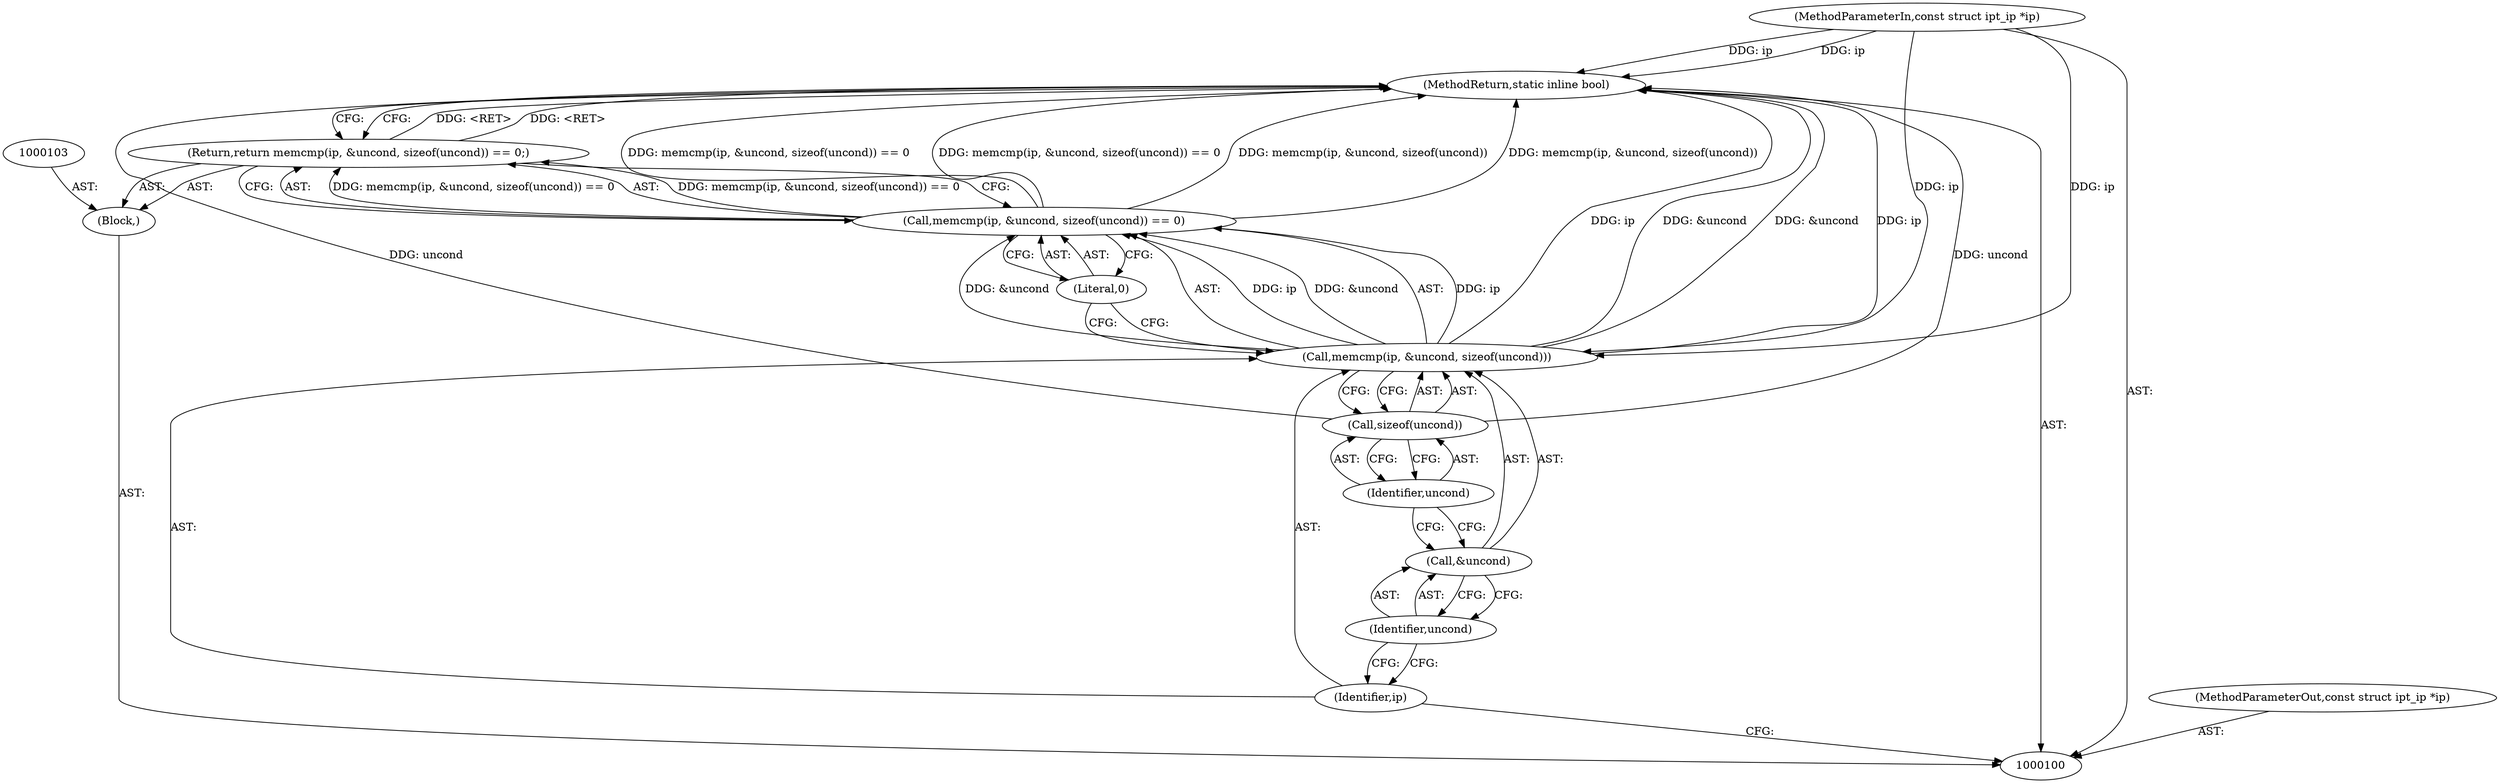 digraph "1_linux_54d83fc74aa9ec72794373cb47432c5f7fb1a309_7" {
"1000113" [label="(MethodReturn,static inline bool)"];
"1000101" [label="(MethodParameterIn,const struct ipt_ip *ip)"];
"1000139" [label="(MethodParameterOut,const struct ipt_ip *ip)"];
"1000102" [label="(Block,)"];
"1000104" [label="(Return,return memcmp(ip, &uncond, sizeof(uncond)) == 0;)"];
"1000107" [label="(Identifier,ip)"];
"1000108" [label="(Call,&uncond)"];
"1000109" [label="(Identifier,uncond)"];
"1000110" [label="(Call,sizeof(uncond))"];
"1000111" [label="(Identifier,uncond)"];
"1000112" [label="(Literal,0)"];
"1000105" [label="(Call,memcmp(ip, &uncond, sizeof(uncond)) == 0)"];
"1000106" [label="(Call,memcmp(ip, &uncond, sizeof(uncond)))"];
"1000113" -> "1000100"  [label="AST: "];
"1000113" -> "1000104"  [label="CFG: "];
"1000106" -> "1000113"  [label="DDG: &uncond"];
"1000106" -> "1000113"  [label="DDG: ip"];
"1000105" -> "1000113"  [label="DDG: memcmp(ip, &uncond, sizeof(uncond)) == 0"];
"1000105" -> "1000113"  [label="DDG: memcmp(ip, &uncond, sizeof(uncond))"];
"1000110" -> "1000113"  [label="DDG: uncond"];
"1000101" -> "1000113"  [label="DDG: ip"];
"1000104" -> "1000113"  [label="DDG: <RET>"];
"1000101" -> "1000100"  [label="AST: "];
"1000101" -> "1000113"  [label="DDG: ip"];
"1000101" -> "1000106"  [label="DDG: ip"];
"1000139" -> "1000100"  [label="AST: "];
"1000102" -> "1000100"  [label="AST: "];
"1000103" -> "1000102"  [label="AST: "];
"1000104" -> "1000102"  [label="AST: "];
"1000104" -> "1000102"  [label="AST: "];
"1000104" -> "1000105"  [label="CFG: "];
"1000105" -> "1000104"  [label="AST: "];
"1000113" -> "1000104"  [label="CFG: "];
"1000104" -> "1000113"  [label="DDG: <RET>"];
"1000105" -> "1000104"  [label="DDG: memcmp(ip, &uncond, sizeof(uncond)) == 0"];
"1000107" -> "1000106"  [label="AST: "];
"1000107" -> "1000100"  [label="CFG: "];
"1000109" -> "1000107"  [label="CFG: "];
"1000108" -> "1000106"  [label="AST: "];
"1000108" -> "1000109"  [label="CFG: "];
"1000109" -> "1000108"  [label="AST: "];
"1000111" -> "1000108"  [label="CFG: "];
"1000109" -> "1000108"  [label="AST: "];
"1000109" -> "1000107"  [label="CFG: "];
"1000108" -> "1000109"  [label="CFG: "];
"1000110" -> "1000106"  [label="AST: "];
"1000110" -> "1000111"  [label="CFG: "];
"1000111" -> "1000110"  [label="AST: "];
"1000106" -> "1000110"  [label="CFG: "];
"1000110" -> "1000113"  [label="DDG: uncond"];
"1000111" -> "1000110"  [label="AST: "];
"1000111" -> "1000108"  [label="CFG: "];
"1000110" -> "1000111"  [label="CFG: "];
"1000112" -> "1000105"  [label="AST: "];
"1000112" -> "1000106"  [label="CFG: "];
"1000105" -> "1000112"  [label="CFG: "];
"1000105" -> "1000104"  [label="AST: "];
"1000105" -> "1000112"  [label="CFG: "];
"1000106" -> "1000105"  [label="AST: "];
"1000112" -> "1000105"  [label="AST: "];
"1000104" -> "1000105"  [label="CFG: "];
"1000105" -> "1000113"  [label="DDG: memcmp(ip, &uncond, sizeof(uncond)) == 0"];
"1000105" -> "1000113"  [label="DDG: memcmp(ip, &uncond, sizeof(uncond))"];
"1000105" -> "1000104"  [label="DDG: memcmp(ip, &uncond, sizeof(uncond)) == 0"];
"1000106" -> "1000105"  [label="DDG: ip"];
"1000106" -> "1000105"  [label="DDG: &uncond"];
"1000106" -> "1000105"  [label="AST: "];
"1000106" -> "1000110"  [label="CFG: "];
"1000107" -> "1000106"  [label="AST: "];
"1000108" -> "1000106"  [label="AST: "];
"1000110" -> "1000106"  [label="AST: "];
"1000112" -> "1000106"  [label="CFG: "];
"1000106" -> "1000113"  [label="DDG: &uncond"];
"1000106" -> "1000113"  [label="DDG: ip"];
"1000106" -> "1000105"  [label="DDG: ip"];
"1000106" -> "1000105"  [label="DDG: &uncond"];
"1000101" -> "1000106"  [label="DDG: ip"];
}
